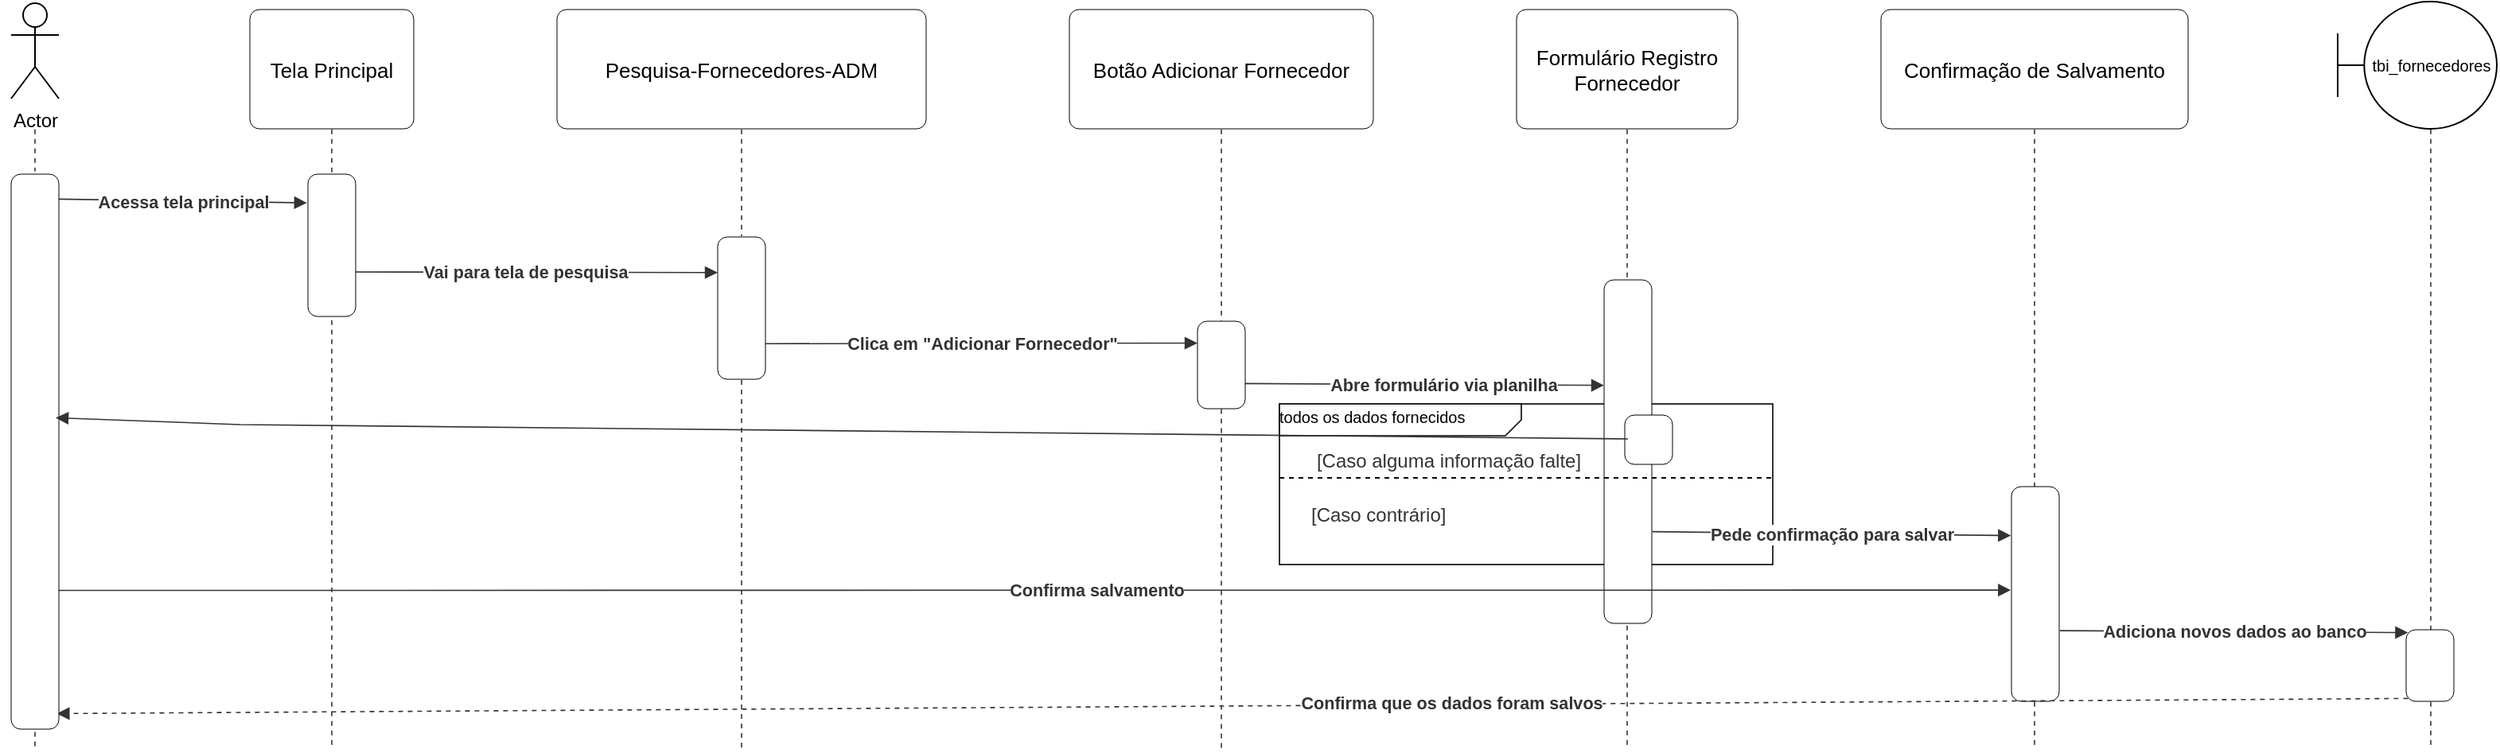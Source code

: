 <mxfile version="24.4.0" type="google">
  <diagram name="Página-1" id="r_cKIaBQM7Z5VWGfyb1r">
    <mxGraphModel grid="0" page="0" gridSize="10" guides="1" tooltips="1" connect="1" arrows="1" fold="1" pageScale="1" pageWidth="850" pageHeight="1100" math="0" shadow="0">
      <root>
        <mxCell id="0" />
        <mxCell id="1" parent="0" />
        <mxCell id="g295rd1gM76-QlpaN-fI-1" value="&lt;font style=&quot;font-size: 10px;&quot;&gt;todos os dados&amp;nbsp;&lt;/font&gt;&lt;span style=&quot;font-size: 10px; background-color: initial;&quot;&gt;fornecidos&lt;/span&gt;" style="html=1;blockSpacing=1;whiteSpace=wrap;shape=mxgraph.sysml.package2;xSize=90;overflow=fill;fontSize=13;align=left;spacing=0;strokeOpacity=100;fillOpacity=100;rounded=1;absoluteArcSize=1;arcSize=12;strokeWidth=0.8;lucidId=CD4A~8GAiUdQ;labelX=152.95;" vertex="1" parent="1">
          <mxGeometry x="1175" y="-278" width="310" height="101" as="geometry" />
        </mxCell>
        <mxCell id="g295rd1gM76-QlpaN-fI-3" value="" style="html=1;jettySize=18;whiteSpace=wrap;fontSize=13;strokeColor=#333333;strokeOpacity=100;dashed=1;fixDash=1;strokeWidth=0.8;rounded=0;startArrow=none;endArrow=none;exitX=0.5;exitY=1.005;exitPerimeter=0;entryX=0.5;entryY=-0.005;entryPerimeter=0;lucidId=xv4Ab7Zhqv3U;" edge="1" parent="1">
          <mxGeometry width="100" height="100" relative="1" as="geometry">
            <Array as="points" />
            <mxPoint x="393" y="-71.755" as="sourcePoint" />
            <mxPoint x="393" y="-61.375" as="targetPoint" />
          </mxGeometry>
        </mxCell>
        <mxCell id="g295rd1gM76-QlpaN-fI-4" value="" style="html=1;jettySize=18;whiteSpace=wrap;fontSize=13;strokeColor=#333333;strokeOpacity=100;dashed=1;fixDash=1;strokeWidth=0.8;rounded=0;startArrow=none;endArrow=none;exitX=0.5;exitY=1.005;exitPerimeter=0;entryX=0.5;entryY=-0.005;entryPerimeter=0;lucidId=xv4AgYsArNUs;" edge="1" parent="1" source="g295rd1gM76-QlpaN-fI-11">
          <mxGeometry width="100" height="100" relative="1" as="geometry">
            <Array as="points" />
            <mxPoint x="579.5" y="-61.375" as="targetPoint" />
          </mxGeometry>
        </mxCell>
        <mxCell id="g295rd1gM76-QlpaN-fI-5" value="" style="html=1;jettySize=18;whiteSpace=wrap;fontSize=13;strokeColor=#333333;strokeOpacity=100;dashed=1;fixDash=1;strokeWidth=0.8;rounded=0;startArrow=none;endArrow=none;exitX=0.5;exitY=1.005;exitPerimeter=0;entryX=0.5;entryY=-0.005;entryPerimeter=0;lucidId=xv4A3fMg__mF;" edge="1" parent="1" source="g295rd1gM76-QlpaN-fI-63">
          <mxGeometry width="100" height="100" relative="1" as="geometry">
            <Array as="points" />
            <mxPoint x="837" y="-61.375" as="targetPoint" />
          </mxGeometry>
        </mxCell>
        <mxCell id="g295rd1gM76-QlpaN-fI-6" value="" style="html=1;jettySize=18;whiteSpace=wrap;fontSize=13;strokeColor=#333333;strokeOpacity=100;dashed=1;fixDash=1;strokeWidth=0.8;rounded=0;startArrow=none;endArrow=none;exitX=0.5;exitY=1.005;exitPerimeter=0;entryX=0.5;entryY=-0.005;entryPerimeter=0;lucidId=xv4A1PRK3oP_;" edge="1" parent="1" source="g295rd1gM76-QlpaN-fI-23">
          <mxGeometry width="100" height="100" relative="1" as="geometry">
            <Array as="points" />
            <mxPoint x="1138.5" y="-61.375" as="targetPoint" />
          </mxGeometry>
        </mxCell>
        <mxCell id="g295rd1gM76-QlpaN-fI-7" value="" style="html=1;jettySize=18;whiteSpace=wrap;fontSize=13;strokeColor=#333333;strokeOpacity=100;dashed=1;fixDash=1;strokeWidth=0.8;rounded=0;startArrow=none;endArrow=none;exitX=0.5;exitY=1.005;exitPerimeter=0;entryX=0.5;entryY=-0.005;entryPerimeter=0;lucidId=xv4A34kNguCD;" edge="1" parent="1" source="g295rd1gM76-QlpaN-fI-17">
          <mxGeometry width="100" height="100" relative="1" as="geometry">
            <Array as="points" />
            <mxPoint x="1393.5" y="-61.375" as="targetPoint" />
          </mxGeometry>
        </mxCell>
        <mxCell id="g295rd1gM76-QlpaN-fI-8" value="" style="html=1;jettySize=18;whiteSpace=wrap;fontSize=13;strokeColor=#333333;strokeOpacity=100;dashed=1;fixDash=1;strokeWidth=0.8;rounded=0;startArrow=none;endArrow=none;exitX=0.5;exitY=1.005;exitPerimeter=0;entryX=0.5;entryY=-0.005;entryPerimeter=0;lucidId=xv4AXZy5Lg_T;" edge="1" parent="1" source="g295rd1gM76-QlpaN-fI-19">
          <mxGeometry width="100" height="100" relative="1" as="geometry">
            <Array as="points" />
            <mxPoint x="1649.5" y="-61.375" as="targetPoint" />
          </mxGeometry>
        </mxCell>
        <mxCell id="g295rd1gM76-QlpaN-fI-9" value="" style="html=1;jettySize=18;whiteSpace=wrap;fontSize=13;strokeColor=#333333;strokeOpacity=100;dashed=1;fixDash=1;strokeWidth=0.8;rounded=0;startArrow=none;endArrow=none;exitX=0.5;exitY=1.005;exitPerimeter=0;entryX=0.5;entryY=-0.005;entryPerimeter=0;lucidId=xv4AK_0za30H;" edge="1" parent="1">
          <mxGeometry width="100" height="100" relative="1" as="geometry">
            <Array as="points" />
            <mxPoint x="1898.5" y="-450.625" as="sourcePoint" />
            <mxPoint x="1898.5" y="-61.375" as="targetPoint" />
          </mxGeometry>
        </mxCell>
        <mxCell id="g295rd1gM76-QlpaN-fI-11" value="Tela Principal" style="html=1;overflow=block;blockSpacing=1;whiteSpace=wrap;fontSize=13;spacing=3.8;rounded=1;absoluteArcSize=1;arcSize=12;strokeWidth=NaN;lucidId=xv4ABiWCy.lM;" vertex="1" parent="1">
          <mxGeometry x="528" y="-526" width="103" height="75" as="geometry" />
        </mxCell>
        <mxCell id="g295rd1gM76-QlpaN-fI-13" value="Pesquisa-Fornecedores-ADM" style="html=1;overflow=block;blockSpacing=1;whiteSpace=wrap;fontSize=13;spacing=3.8;rounded=1;absoluteArcSize=1;arcSize=12;strokeWidth=NaN;lucidId=xv4AnDAn6qlw;" vertex="1" parent="1">
          <mxGeometry x="721" y="-526" width="232" height="75" as="geometry" />
        </mxCell>
        <mxCell id="g295rd1gM76-QlpaN-fI-15" value="Botão Adicionar Fornecedor" style="html=1;overflow=block;blockSpacing=1;whiteSpace=wrap;fontSize=13;spacing=3.8;rounded=1;absoluteArcSize=1;arcSize=12;strokeWidth=NaN;lucidId=xv4AG3_Hx9sq;" vertex="1" parent="1">
          <mxGeometry x="1043" y="-526" width="191" height="75" as="geometry" />
        </mxCell>
        <mxCell id="g295rd1gM76-QlpaN-fI-17" value="Formulário Registro Fornecedor" style="html=1;overflow=block;blockSpacing=1;whiteSpace=wrap;fontSize=13;spacing=3.8;rounded=1;absoluteArcSize=1;arcSize=12;strokeWidth=NaN;lucidId=xv4ApN2Sy4Oh;" vertex="1" parent="1">
          <mxGeometry x="1324" y="-526" width="139" height="75" as="geometry" />
        </mxCell>
        <mxCell id="g295rd1gM76-QlpaN-fI-19" value="Confirmação de Salvamento" style="html=1;overflow=block;blockSpacing=1;whiteSpace=wrap;fontSize=13;spacing=3.8;rounded=1;absoluteArcSize=1;arcSize=12;strokeWidth=NaN;lucidId=xv4AFguTSSNR;" vertex="1" parent="1">
          <mxGeometry x="1553" y="-526" width="193" height="75" as="geometry" />
        </mxCell>
        <mxCell id="g295rd1gM76-QlpaN-fI-24" value="" style="html=1;overflow=block;blockSpacing=1;whiteSpace=wrap;fontSize=13;spacing=0;rounded=1;absoluteArcSize=1;arcSize=12;strokeWidth=NaN;lucidId=xv4AvyRrt-3T;" vertex="1" parent="1">
          <mxGeometry x="1379" y="-356" width="30" height="216" as="geometry" />
        </mxCell>
        <mxCell id="g295rd1gM76-QlpaN-fI-25" value="" style="html=1;overflow=block;blockSpacing=1;whiteSpace=wrap;fontSize=13;spacing=0;rounded=1;absoluteArcSize=1;arcSize=12;strokeWidth=NaN;lucidId=xv4AK54xew70;" vertex="1" parent="1">
          <mxGeometry x="1635" y="-226" width="30" height="135" as="geometry" />
        </mxCell>
        <mxCell id="g295rd1gM76-QlpaN-fI-26" value="" style="html=1;overflow=block;blockSpacing=1;whiteSpace=wrap;fontSize=13;spacing=0;rounded=1;absoluteArcSize=1;arcSize=12;strokeWidth=NaN;lucidId=xv4ASUcmtkP5;" vertex="1" parent="1">
          <mxGeometry x="1883" y="-136" width="30" height="45" as="geometry" />
        </mxCell>
        <mxCell id="g295rd1gM76-QlpaN-fI-27" value="" style="html=1;jettySize=18;whiteSpace=wrap;fontSize=13;strokeColor=#333333;strokeOpacity=100;strokeWidth=0.8;rounded=0;startArrow=none;endArrow=block;endFill=1;lucidId=xv4Aw8FnWTWo;exitX=0.985;exitY=0.045;exitDx=0;exitDy=0;exitPerimeter=0;entryX=-0.02;entryY=0.202;entryDx=0;entryDy=0;entryPerimeter=0;" edge="1" parent="1" target="g295rd1gM76-QlpaN-fI-60">
          <mxGeometry width="100" height="100" relative="1" as="geometry">
            <Array as="points" />
            <mxPoint x="407.55" y="-406.795" as="sourcePoint" />
            <mxPoint x="580" y="-405" as="targetPoint" />
          </mxGeometry>
        </mxCell>
        <mxCell id="g295rd1gM76-QlpaN-fI-28" value="Acessa tela principal" style="text;html=1;resizable=0;labelBackgroundColor=default;align=center;verticalAlign=middle;fontStyle=1;fontColor=#333333;fontSize=10.8;" vertex="1" parent="g295rd1gM76-QlpaN-fI-27">
          <mxGeometry relative="1" as="geometry">
            <mxPoint as="offset" />
          </mxGeometry>
        </mxCell>
        <mxCell id="g295rd1gM76-QlpaN-fI-29" value="" style="html=1;jettySize=18;whiteSpace=wrap;fontSize=13;strokeColor=#333333;strokeOpacity=100;strokeWidth=0.8;rounded=0;startArrow=none;endArrow=block;endFill=1;lucidId=xv4Ao6n-tKGD;entryX=0;entryY=0.25;entryDx=0;entryDy=0;" edge="1" parent="1" target="g295rd1gM76-QlpaN-fI-63">
          <mxGeometry width="100" height="100" relative="1" as="geometry">
            <Array as="points" />
            <mxPoint x="580" y="-361" as="sourcePoint" />
            <mxPoint x="837" y="-361" as="targetPoint" />
          </mxGeometry>
        </mxCell>
        <mxCell id="g295rd1gM76-QlpaN-fI-30" value="Vai para tela de pesquisa" style="text;html=1;resizable=0;labelBackgroundColor=default;align=center;verticalAlign=middle;fontStyle=1;fontColor=#333333;fontSize=10.8;" vertex="1" parent="g295rd1gM76-QlpaN-fI-29">
          <mxGeometry relative="1" as="geometry">
            <mxPoint as="offset" />
          </mxGeometry>
        </mxCell>
        <mxCell id="g295rd1gM76-QlpaN-fI-31" value="" style="html=1;jettySize=18;whiteSpace=wrap;fontSize=13;strokeColor=#333333;strokeOpacity=100;strokeWidth=0.8;rounded=0;startArrow=none;endArrow=block;endFill=1;entryX=0;entryY=0.25;lucidId=xv4Awqq8j__u;exitX=1;exitY=0.75;exitDx=0;exitDy=0;entryDx=0;entryDy=0;" edge="1" parent="1" source="g295rd1gM76-QlpaN-fI-63" target="g295rd1gM76-QlpaN-fI-23">
          <mxGeometry width="100" height="100" relative="1" as="geometry">
            <Array as="points" />
            <mxPoint x="837" y="-316" as="sourcePoint" />
          </mxGeometry>
        </mxCell>
        <mxCell id="g295rd1gM76-QlpaN-fI-32" value="Clica em &quot;Adicionar Fornecedor&quot;" style="text;html=1;resizable=0;labelBackgroundColor=default;align=center;verticalAlign=middle;fontStyle=1;fontColor=#333333;fontSize=10.8;" vertex="1" parent="g295rd1gM76-QlpaN-fI-31">
          <mxGeometry relative="1" as="geometry">
            <mxPoint as="offset" />
          </mxGeometry>
        </mxCell>
        <mxCell id="g295rd1gM76-QlpaN-fI-33" value="" style="html=1;jettySize=18;whiteSpace=wrap;fontSize=13;strokeColor=#333333;strokeOpacity=100;strokeWidth=0.8;rounded=0;startArrow=none;endArrow=block;endFill=1;exitX=1;exitY=0.5;entryX=0;entryY=0.307;entryPerimeter=0;lucidId=xv4A-RO-86u7;exitDx=0;exitDy=0;entryDx=0;entryDy=0;" edge="1" parent="1" target="g295rd1gM76-QlpaN-fI-24">
          <mxGeometry width="100" height="100" relative="1" as="geometry">
            <Array as="points" />
            <mxPoint x="1153.36" y="-290.8" as="sourcePoint" />
            <mxPoint x="1378" y="-293.5" as="targetPoint" />
          </mxGeometry>
        </mxCell>
        <mxCell id="g295rd1gM76-QlpaN-fI-34" value="Abre formulário via planilha" style="text;html=1;resizable=0;labelBackgroundColor=default;align=center;verticalAlign=middle;fontStyle=1;fontColor=#333333;fontSize=10.8;" vertex="1" parent="g295rd1gM76-QlpaN-fI-33">
          <mxGeometry x="0.103" relative="1" as="geometry">
            <mxPoint as="offset" />
          </mxGeometry>
        </mxCell>
        <mxCell id="g295rd1gM76-QlpaN-fI-35" value="" style="html=1;jettySize=18;whiteSpace=wrap;fontSize=13;strokeColor=#333333;strokeOpacity=100;strokeWidth=0.8;rounded=0;startArrow=none;endArrow=block;endFill=1;exitX=1.012;exitY=0.733;exitPerimeter=0;entryX=-0.012;entryY=0.228;entryPerimeter=0;lucidId=xv4Ag7YzSG4f;" edge="1" parent="1" source="g295rd1gM76-QlpaN-fI-24" target="g295rd1gM76-QlpaN-fI-25">
          <mxGeometry width="100" height="100" relative="1" as="geometry">
            <Array as="points" />
          </mxGeometry>
        </mxCell>
        <mxCell id="g295rd1gM76-QlpaN-fI-36" value="Pede confirmação para salvar" style="text;html=1;resizable=0;labelBackgroundColor=default;align=center;verticalAlign=middle;fontStyle=1;fontColor=#333333;fontSize=10.8;" vertex="1" parent="g295rd1gM76-QlpaN-fI-35">
          <mxGeometry relative="1" as="geometry">
            <mxPoint as="offset" />
          </mxGeometry>
        </mxCell>
        <mxCell id="g295rd1gM76-QlpaN-fI-37" value="" style="html=1;jettySize=18;whiteSpace=wrap;fontSize=13;strokeColor=#333333;strokeOpacity=100;strokeWidth=0.8;rounded=0;startArrow=none;endArrow=block;endFill=1;entryX=-0.012;entryY=0.482;entryPerimeter=0;lucidId=xv4AjDQ0dH6s;exitX=1;exitY=0.75;exitDx=0;exitDy=0;" edge="1" parent="1" target="g295rd1gM76-QlpaN-fI-25">
          <mxGeometry width="100" height="100" relative="1" as="geometry">
            <Array as="points" />
            <mxPoint x="408" y="-160.75" as="sourcePoint" />
          </mxGeometry>
        </mxCell>
        <mxCell id="g295rd1gM76-QlpaN-fI-38" value="Confirma salvamento" style="text;html=1;resizable=0;labelBackgroundColor=default;align=center;verticalAlign=middle;fontStyle=1;fontColor=#333333;fontSize=10.8;" vertex="1" parent="g295rd1gM76-QlpaN-fI-37">
          <mxGeometry x="0.063" relative="1" as="geometry">
            <mxPoint as="offset" />
          </mxGeometry>
        </mxCell>
        <mxCell id="g295rd1gM76-QlpaN-fI-39" value="" style="html=1;jettySize=18;whiteSpace=wrap;fontSize=13;strokeColor=#333333;strokeOpacity=100;strokeWidth=0.8;rounded=0;startArrow=none;endArrow=block;endFill=1;exitX=1.012;exitY=0.671;exitPerimeter=0;entryX=0.04;entryY=0.04;entryPerimeter=0;lucidId=xv4AUQgMU1ME;" edge="1" parent="1" source="g295rd1gM76-QlpaN-fI-25" target="g295rd1gM76-QlpaN-fI-26">
          <mxGeometry width="100" height="100" relative="1" as="geometry">
            <Array as="points" />
          </mxGeometry>
        </mxCell>
        <mxCell id="g295rd1gM76-QlpaN-fI-40" value="Adiciona novos dados ao banco" style="text;html=1;resizable=0;labelBackgroundColor=default;align=center;verticalAlign=middle;fontStyle=1;fontColor=#333333;fontSize=10.8;" vertex="1" parent="g295rd1gM76-QlpaN-fI-39">
          <mxGeometry relative="1" as="geometry">
            <mxPoint as="offset" />
          </mxGeometry>
        </mxCell>
        <mxCell id="g295rd1gM76-QlpaN-fI-41" value="" style="html=1;jettySize=18;whiteSpace=wrap;fontSize=13;strokeColor=#333333;strokeOpacity=100;dashed=1;fixDash=1;strokeWidth=0.8;rounded=0;startArrow=none;endArrow=block;endFill=1;exitX=0.04;exitY=0.96;exitPerimeter=0;lucidId=xv4AtTEIP7Dh;" edge="1" parent="1">
          <mxGeometry width="100" height="100" relative="1" as="geometry">
            <Array as="points" />
            <mxPoint x="393" y="-91" as="targetPoint" />
            <mxPoint x="379.2" y="-87.46" as="sourcePoint" />
          </mxGeometry>
        </mxCell>
        <mxCell id="g295rd1gM76-QlpaN-fI-45" value="" style="html=1;overflow=block;blockSpacing=1;whiteSpace=wrap;fontSize=13;spacing=0;rounded=1;absoluteArcSize=1;arcSize=12;strokeWidth=NaN;lucidId=kI4Ahj55po2k;" vertex="1" parent="1">
          <mxGeometry x="1392" y="-271" width="30" height="31" as="geometry" />
        </mxCell>
        <mxCell id="g295rd1gM76-QlpaN-fI-46" value="" style="line;strokeWidth=1;fillColor=none;align=left;verticalAlign=middle;spacingTop=-1;spacingLeft=3;spacingRight=3;rotatable=0;labelPosition=right;points=[];portConstraint=eastwest;strokeColor=inherit;dashed=1;" vertex="1" parent="1">
          <mxGeometry x="1175" y="-235.5" width="312" height="8" as="geometry" />
        </mxCell>
        <mxCell id="g295rd1gM76-QlpaN-fI-48" value="&lt;span data-lucid-content=&quot;{&amp;quot;t&amp;quot;:&amp;quot;[Caso alguma informação falte]&amp;quot;,&amp;quot;m&amp;quot;:[{&amp;quot;s&amp;quot;:0,&amp;quot;n&amp;quot;:&amp;quot;a&amp;quot;,&amp;quot;v&amp;quot;:&amp;quot;center&amp;quot;},{&amp;quot;s&amp;quot;:0,&amp;quot;n&amp;quot;:&amp;quot;c&amp;quot;,&amp;quot;v&amp;quot;:&amp;quot;333333ff&amp;quot;,&amp;quot;e&amp;quot;:30},{&amp;quot;s&amp;quot;:0,&amp;quot;n&amp;quot;:&amp;quot;fsp&amp;quot;,&amp;quot;v&amp;quot;:&amp;quot;ss_presetShapeStyle1_textStyle&amp;quot;,&amp;quot;e&amp;quot;:30}]}&quot; data-lucid-type=&quot;application/vnd.lucid.text&quot;&gt;&lt;span style=&quot;color:#333333;&quot;&gt;&lt;font style=&quot;font-size: 12px;&quot;&gt;[Caso alguma informação falte]&lt;/font&gt;&lt;/span&gt;&lt;/span&gt;" style="text;html=1;align=center;verticalAlign=middle;resizable=0;points=[];autosize=1;strokeColor=none;fillColor=none;fontSize=16;" vertex="1" parent="1">
          <mxGeometry x="1183" y="-260" width="195" height="31" as="geometry" />
        </mxCell>
        <UserObject label="&lt;span data-lucid-type=&quot;application/vnd.lucid.text&quot; data-lucid-content=&quot;{&amp;quot;t&amp;quot;:&amp;quot;[Caso contrário]&amp;quot;,&amp;quot;m&amp;quot;:[{&amp;quot;s&amp;quot;:0,&amp;quot;n&amp;quot;:&amp;quot;a&amp;quot;,&amp;quot;v&amp;quot;:&amp;quot;center&amp;quot;},{&amp;quot;s&amp;quot;:0,&amp;quot;n&amp;quot;:&amp;quot;c&amp;quot;,&amp;quot;v&amp;quot;:&amp;quot;333333ff&amp;quot;,&amp;quot;e&amp;quot;:16},{&amp;quot;s&amp;quot;:0,&amp;quot;n&amp;quot;:&amp;quot;fsp&amp;quot;,&amp;quot;v&amp;quot;:&amp;quot;ss_presetShapeStyle1_textStyle&amp;quot;,&amp;quot;e&amp;quot;:16}]}&quot;&gt;&lt;span style=&quot;color:#333333;&quot;&gt;[Caso contrário]&lt;/span&gt;&lt;/span&gt;" link="&lt;span data-lucid-type=&quot;application/vnd.lucid.text&quot; data-lucid-content=&quot;{&amp;quot;t&amp;quot;:&amp;quot;[Caso contrário]&amp;quot;,&amp;quot;m&amp;quot;:[{&amp;quot;s&amp;quot;:0,&amp;quot;n&amp;quot;:&amp;quot;a&amp;quot;,&amp;quot;v&amp;quot;:&amp;quot;center&amp;quot;},{&amp;quot;s&amp;quot;:0,&amp;quot;n&amp;quot;:&amp;quot;c&amp;quot;,&amp;quot;v&amp;quot;:&amp;quot;333333ff&amp;quot;,&amp;quot;e&amp;quot;:16},{&amp;quot;s&amp;quot;:0,&amp;quot;n&amp;quot;:&amp;quot;fsp&amp;quot;,&amp;quot;v&amp;quot;:&amp;quot;ss_presetShapeStyle1_textStyle&amp;quot;,&amp;quot;e&amp;quot;:16}]}&quot;&gt;&lt;span style=&quot;color:#333333;&quot;&gt;[Caso contrário]&lt;/span&gt;&lt;/span&gt;" id="g295rd1gM76-QlpaN-fI-49">
          <mxCell style="text;whiteSpace=wrap;html=1;" vertex="1" parent="1">
            <mxGeometry x="1193.0" y="-221.504" width="117" height="36" as="geometry" />
          </mxCell>
        </UserObject>
        <mxCell id="g295rd1gM76-QlpaN-fI-51" value="" style="html=1;jettySize=18;whiteSpace=wrap;fontSize=13;strokeColor=#333333;strokeOpacity=100;dashed=1;fixDash=1;strokeWidth=0.8;rounded=0;startArrow=none;endArrow=none;exitX=0.5;exitY=1.005;exitPerimeter=0;entryX=0.5;entryY=-0.005;entryPerimeter=0;lucidId=xv4Ab7Zhqv3U;" edge="1" parent="1">
          <mxGeometry width="100" height="100" relative="1" as="geometry">
            <Array as="points" />
            <mxPoint x="393" y="-450.625" as="sourcePoint" />
            <mxPoint x="393" y="-424.245" as="targetPoint" />
          </mxGeometry>
        </mxCell>
        <mxCell id="g295rd1gM76-QlpaN-fI-52" value="" style="html=1;jettySize=18;whiteSpace=wrap;fontSize=13;strokeColor=#333333;strokeOpacity=100;dashed=1;fixDash=1;strokeWidth=0.8;rounded=0;startArrow=none;endArrow=block;endFill=1;exitX=0.04;exitY=0.96;exitPerimeter=0;lucidId=xv4AtTEIP7Dh;entryX=0.956;entryY=0.972;entryDx=0;entryDy=0;entryPerimeter=0;" edge="1" parent="1" source="g295rd1gM76-QlpaN-fI-26">
          <mxGeometry width="100" height="100" relative="1" as="geometry">
            <Array as="points" />
            <mxPoint x="406.68" y="-83.272" as="targetPoint" />
            <mxPoint x="1884" y="-93" as="sourcePoint" />
          </mxGeometry>
        </mxCell>
        <mxCell id="g295rd1gM76-QlpaN-fI-53" value="Confirma que os dados foram salvos" style="text;html=1;resizable=0;labelBackgroundColor=default;align=center;verticalAlign=middle;fontStyle=1;fontColor=#333333;fontSize=10.8;" vertex="1" parent="g295rd1gM76-QlpaN-fI-52">
          <mxGeometry relative="1" as="geometry">
            <mxPoint x="138" y="-2" as="offset" />
          </mxGeometry>
        </mxCell>
        <mxCell id="g295rd1gM76-QlpaN-fI-54" value="Actor" style="shape=umlActor;verticalLabelPosition=bottom;verticalAlign=top;html=1;" vertex="1" parent="1">
          <mxGeometry x="378" y="-530" width="30" height="60" as="geometry" />
        </mxCell>
        <mxCell id="g295rd1gM76-QlpaN-fI-55" value="" style="html=1;overflow=block;blockSpacing=1;whiteSpace=wrap;fontSize=13;spacing=0;rounded=1;absoluteArcSize=1;arcSize=12;strokeWidth=NaN;lucidId=xv4AL6~pUNW9;" vertex="1" parent="1">
          <mxGeometry x="378" y="-422.5" width="30" height="349" as="geometry" />
        </mxCell>
        <mxCell id="g295rd1gM76-QlpaN-fI-61" value="" style="html=1;jettySize=18;whiteSpace=wrap;fontSize=13;strokeColor=#333333;strokeOpacity=100;strokeWidth=0.8;rounded=0;startArrow=none;endArrow=block;endFill=1;lucidId=hF4AZ1fIjam3;entryX=0.933;entryY=0.439;entryDx=0;entryDy=0;entryPerimeter=0;" edge="1" parent="1" target="g295rd1gM76-QlpaN-fI-55">
          <mxGeometry width="100" height="100" relative="1" as="geometry">
            <Array as="points">
              <mxPoint x="522" y="-265" />
            </Array>
            <mxPoint x="1394" y="-256" as="sourcePoint" />
            <mxPoint x="407.55" y="-254.631" as="targetPoint" />
          </mxGeometry>
        </mxCell>
        <mxCell id="g295rd1gM76-QlpaN-fI-60" value="" style="html=1;overflow=block;blockSpacing=1;whiteSpace=wrap;fontSize=13;spacing=0;rounded=1;absoluteArcSize=1;arcSize=12;strokeWidth=NaN;lucidId=xv4AL6~pUNW9;" vertex="1" parent="1">
          <mxGeometry x="564.5" y="-422.5" width="30" height="89.5" as="geometry" />
        </mxCell>
        <mxCell id="g295rd1gM76-QlpaN-fI-64" value="" style="html=1;jettySize=18;whiteSpace=wrap;fontSize=13;strokeColor=#333333;strokeOpacity=100;dashed=1;fixDash=1;strokeWidth=0.8;rounded=0;startArrow=none;endArrow=none;exitX=0.5;exitY=1.005;exitPerimeter=0;entryX=0.5;entryY=-0.005;entryPerimeter=0;lucidId=xv4A3fMg__mF;" edge="1" parent="1" source="g295rd1gM76-QlpaN-fI-13" target="g295rd1gM76-QlpaN-fI-63">
          <mxGeometry width="100" height="100" relative="1" as="geometry">
            <Array as="points" />
            <mxPoint x="837" y="-451" as="sourcePoint" />
            <mxPoint x="837" y="-61.375" as="targetPoint" />
          </mxGeometry>
        </mxCell>
        <mxCell id="g295rd1gM76-QlpaN-fI-63" value="" style="html=1;overflow=block;blockSpacing=1;whiteSpace=wrap;fontSize=13;spacing=0;rounded=1;absoluteArcSize=1;arcSize=12;strokeWidth=NaN;lucidId=xv4AL6~pUNW9;" vertex="1" parent="1">
          <mxGeometry x="822" y="-383" width="30" height="89.5" as="geometry" />
        </mxCell>
        <mxCell id="g295rd1gM76-QlpaN-fI-65" value="&lt;font style=&quot;font-size: 10px;&quot;&gt;tbi_fornecedores&lt;/font&gt;" style="shape=umlBoundary;whiteSpace=wrap;html=1;" vertex="1" parent="1">
          <mxGeometry x="1840" y="-531" width="100" height="80" as="geometry" />
        </mxCell>
        <mxCell id="g295rd1gM76-QlpaN-fI-67" value="" style="html=1;jettySize=18;whiteSpace=wrap;fontSize=13;strokeColor=#333333;strokeOpacity=100;dashed=1;fixDash=1;strokeWidth=0.8;rounded=0;startArrow=none;endArrow=none;exitX=0.5;exitY=1.005;exitPerimeter=0;entryX=0.5;entryY=-0.005;entryPerimeter=0;lucidId=xv4A1PRK3oP_;" edge="1" parent="1" source="g295rd1gM76-QlpaN-fI-15" target="g295rd1gM76-QlpaN-fI-23">
          <mxGeometry width="100" height="100" relative="1" as="geometry">
            <Array as="points" />
            <mxPoint x="1139" y="-451" as="sourcePoint" />
            <mxPoint x="1138.5" y="-61.375" as="targetPoint" />
          </mxGeometry>
        </mxCell>
        <mxCell id="g295rd1gM76-QlpaN-fI-23" value="" style="html=1;overflow=block;blockSpacing=1;whiteSpace=wrap;fontSize=13;spacing=0;rounded=1;absoluteArcSize=1;arcSize=12;strokeWidth=NaN;lucidId=xv4AL6~pUNW9;" vertex="1" parent="1">
          <mxGeometry x="1123.5" y="-330" width="30" height="55" as="geometry" />
        </mxCell>
      </root>
    </mxGraphModel>
  </diagram>
</mxfile>

